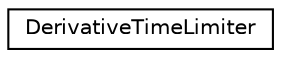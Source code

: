 digraph "Graphical Class Hierarchy"
{
  edge [fontname="Helvetica",fontsize="10",labelfontname="Helvetica",labelfontsize="10"];
  node [fontname="Helvetica",fontsize="10",shape=record];
  rankdir="LR";
  Node0 [label="DerivativeTimeLimiter",height=0.2,width=0.4,color="black", fillcolor="white", style="filled",URL="$classkaldi_1_1nnet3_1_1DerivativeTimeLimiter.html"];
}
